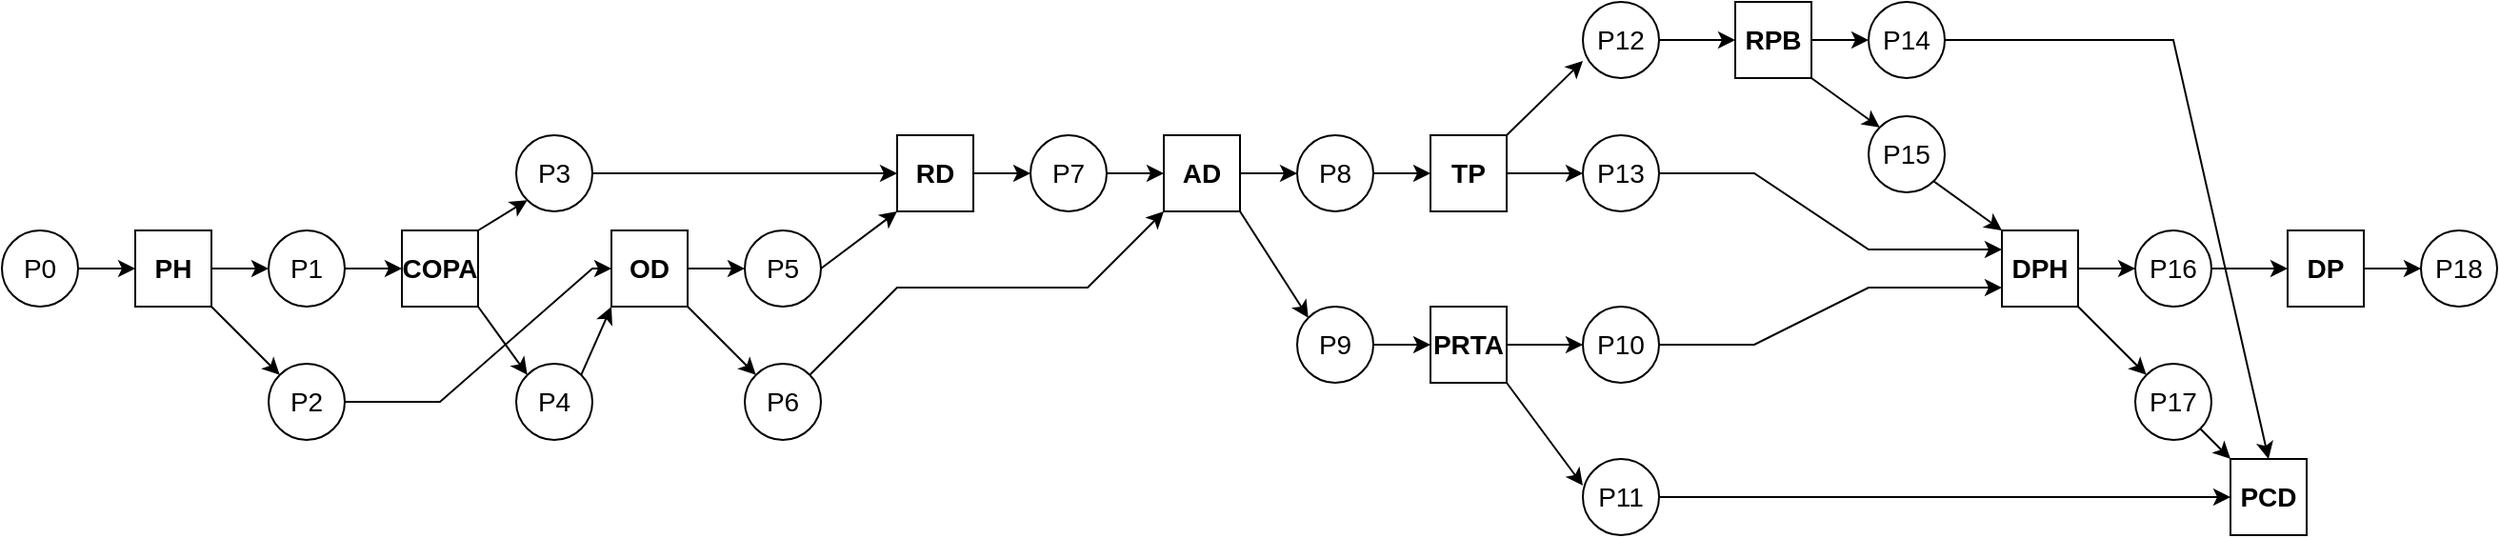 <mxfile version="21.6.8" type="device" pages="2">
  <diagram name="dipendenza due" id="X4vW8zOaaurs1oRRGQ_6">
    <mxGraphModel dx="1026" dy="688" grid="1" gridSize="10" guides="1" tooltips="1" connect="1" arrows="1" fold="1" page="1" pageScale="1" pageWidth="1169" pageHeight="1654" math="0" shadow="0">
      <root>
        <mxCell id="0" />
        <mxCell id="1" parent="0" />
        <mxCell id="HHp6l9n1hsnYG9AmwVGV-3" value="" style="edgeStyle=orthogonalEdgeStyle;rounded=0;orthogonalLoop=1;jettySize=auto;html=1;fontSize=14;labelPosition=center;verticalLabelPosition=middle;align=center;verticalAlign=middle;" parent="1" source="HHp6l9n1hsnYG9AmwVGV-1" target="HHp6l9n1hsnYG9AmwVGV-2" edge="1">
          <mxGeometry relative="1" as="geometry" />
        </mxCell>
        <mxCell id="HHp6l9n1hsnYG9AmwVGV-1" value="P0" style="ellipse;whiteSpace=wrap;html=1;aspect=fixed;labelPosition=center;verticalLabelPosition=middle;align=center;verticalAlign=middle;fontSize=14;" parent="1" vertex="1">
          <mxGeometry x="120" y="280" width="40" height="40" as="geometry" />
        </mxCell>
        <mxCell id="HHp6l9n1hsnYG9AmwVGV-8" value="" style="edgeStyle=orthogonalEdgeStyle;rounded=0;orthogonalLoop=1;jettySize=auto;html=1;fontSize=14;labelPosition=center;verticalLabelPosition=middle;align=center;verticalAlign=middle;" parent="1" source="HHp6l9n1hsnYG9AmwVGV-2" target="HHp6l9n1hsnYG9AmwVGV-5" edge="1">
          <mxGeometry relative="1" as="geometry" />
        </mxCell>
        <mxCell id="HHp6l9n1hsnYG9AmwVGV-2" value="&lt;b style=&quot;font-size: 14px;&quot;&gt;PH&lt;/b&gt;" style="whiteSpace=wrap;html=1;aspect=fixed;labelPosition=center;verticalLabelPosition=middle;align=center;verticalAlign=middle;fontSize=14;" parent="1" vertex="1">
          <mxGeometry x="190" y="280" width="40" height="40" as="geometry" />
        </mxCell>
        <mxCell id="HHp6l9n1hsnYG9AmwVGV-4" value="P2" style="ellipse;whiteSpace=wrap;html=1;aspect=fixed;labelPosition=center;verticalLabelPosition=middle;align=center;verticalAlign=middle;fontSize=14;" parent="1" vertex="1">
          <mxGeometry x="260" y="350" width="40" height="40" as="geometry" />
        </mxCell>
        <mxCell id="HHp6l9n1hsnYG9AmwVGV-10" value="" style="edgeStyle=orthogonalEdgeStyle;rounded=0;orthogonalLoop=1;jettySize=auto;html=1;fontSize=14;labelPosition=center;verticalLabelPosition=middle;align=center;verticalAlign=middle;" parent="1" source="HHp6l9n1hsnYG9AmwVGV-5" target="HHp6l9n1hsnYG9AmwVGV-9" edge="1">
          <mxGeometry relative="1" as="geometry" />
        </mxCell>
        <mxCell id="HHp6l9n1hsnYG9AmwVGV-5" value="P1" style="ellipse;whiteSpace=wrap;html=1;aspect=fixed;labelPosition=center;verticalLabelPosition=middle;align=center;verticalAlign=middle;fontSize=14;" parent="1" vertex="1">
          <mxGeometry x="260" y="280" width="40" height="40" as="geometry" />
        </mxCell>
        <mxCell id="HHp6l9n1hsnYG9AmwVGV-6" value="" style="endArrow=classic;html=1;rounded=0;exitX=1;exitY=1;exitDx=0;exitDy=0;entryX=0;entryY=0;entryDx=0;entryDy=0;fontSize=14;labelPosition=center;verticalLabelPosition=middle;align=center;verticalAlign=middle;" parent="1" source="HHp6l9n1hsnYG9AmwVGV-2" target="HHp6l9n1hsnYG9AmwVGV-4" edge="1">
          <mxGeometry width="50" height="50" relative="1" as="geometry">
            <mxPoint x="460" y="330" as="sourcePoint" />
            <mxPoint x="510" y="280" as="targetPoint" />
          </mxGeometry>
        </mxCell>
        <mxCell id="HHp6l9n1hsnYG9AmwVGV-9" value="&lt;b style=&quot;font-size: 14px;&quot;&gt;COPA&lt;/b&gt;" style="whiteSpace=wrap;html=1;aspect=fixed;labelPosition=center;verticalLabelPosition=middle;align=center;verticalAlign=middle;fontSize=14;" parent="1" vertex="1">
          <mxGeometry x="330" y="280" width="40" height="40" as="geometry" />
        </mxCell>
        <mxCell id="y9ymkbr7k5azt2smzUeP-1" value="P4" style="ellipse;whiteSpace=wrap;html=1;aspect=fixed;labelPosition=center;verticalLabelPosition=middle;align=center;verticalAlign=middle;fontSize=14;" parent="1" vertex="1">
          <mxGeometry x="390" y="350" width="40" height="40" as="geometry" />
        </mxCell>
        <mxCell id="y9ymkbr7k5azt2smzUeP-14" style="edgeStyle=orthogonalEdgeStyle;rounded=0;orthogonalLoop=1;jettySize=auto;html=1;entryX=0;entryY=0.5;entryDx=0;entryDy=0;fontSize=14;labelPosition=center;verticalLabelPosition=middle;align=center;verticalAlign=middle;" parent="1" source="y9ymkbr7k5azt2smzUeP-2" target="y9ymkbr7k5azt2smzUeP-9" edge="1">
          <mxGeometry relative="1" as="geometry" />
        </mxCell>
        <mxCell id="y9ymkbr7k5azt2smzUeP-2" value="P3" style="ellipse;whiteSpace=wrap;html=1;aspect=fixed;labelPosition=center;verticalLabelPosition=middle;align=center;verticalAlign=middle;fontSize=14;" parent="1" vertex="1">
          <mxGeometry x="390" y="230" width="40" height="40" as="geometry" />
        </mxCell>
        <mxCell id="y9ymkbr7k5azt2smzUeP-10" style="edgeStyle=orthogonalEdgeStyle;rounded=0;orthogonalLoop=1;jettySize=auto;html=1;entryX=0;entryY=0.5;entryDx=0;entryDy=0;fontSize=14;labelPosition=center;verticalLabelPosition=middle;align=center;verticalAlign=middle;" parent="1" source="y9ymkbr7k5azt2smzUeP-3" target="y9ymkbr7k5azt2smzUeP-7" edge="1">
          <mxGeometry relative="1" as="geometry" />
        </mxCell>
        <mxCell id="y9ymkbr7k5azt2smzUeP-3" value="&lt;b style=&quot;font-size: 14px;&quot;&gt;OD&lt;/b&gt;" style="whiteSpace=wrap;html=1;aspect=fixed;labelPosition=center;verticalLabelPosition=middle;align=center;verticalAlign=middle;fontSize=14;" parent="1" vertex="1">
          <mxGeometry x="440" y="280" width="40" height="40" as="geometry" />
        </mxCell>
        <mxCell id="y9ymkbr7k5azt2smzUeP-4" value="" style="endArrow=classic;html=1;rounded=0;entryX=0;entryY=1;entryDx=0;entryDy=0;exitX=1;exitY=0;exitDx=0;exitDy=0;fontSize=14;labelPosition=center;verticalLabelPosition=middle;align=center;verticalAlign=middle;" parent="1" source="HHp6l9n1hsnYG9AmwVGV-9" target="y9ymkbr7k5azt2smzUeP-2" edge="1">
          <mxGeometry width="50" height="50" relative="1" as="geometry">
            <mxPoint x="400" y="280" as="sourcePoint" />
            <mxPoint x="450" y="230" as="targetPoint" />
          </mxGeometry>
        </mxCell>
        <mxCell id="y9ymkbr7k5azt2smzUeP-5" value="" style="endArrow=classic;html=1;rounded=0;exitX=1;exitY=1;exitDx=0;exitDy=0;entryX=0;entryY=0;entryDx=0;entryDy=0;fontSize=14;labelPosition=center;verticalLabelPosition=middle;align=center;verticalAlign=middle;" parent="1" source="HHp6l9n1hsnYG9AmwVGV-9" target="y9ymkbr7k5azt2smzUeP-1" edge="1">
          <mxGeometry width="50" height="50" relative="1" as="geometry">
            <mxPoint x="430" y="330" as="sourcePoint" />
            <mxPoint x="480" y="280" as="targetPoint" />
          </mxGeometry>
        </mxCell>
        <mxCell id="y9ymkbr7k5azt2smzUeP-6" value="" style="endArrow=classic;html=1;rounded=0;exitX=1;exitY=0.5;exitDx=0;exitDy=0;entryX=0;entryY=0.5;entryDx=0;entryDy=0;fontSize=14;labelPosition=center;verticalLabelPosition=middle;align=center;verticalAlign=middle;" parent="1" source="HHp6l9n1hsnYG9AmwVGV-4" target="y9ymkbr7k5azt2smzUeP-3" edge="1">
          <mxGeometry width="50" height="50" relative="1" as="geometry">
            <mxPoint x="500" y="380" as="sourcePoint" />
            <mxPoint x="550" y="330" as="targetPoint" />
            <Array as="points">
              <mxPoint x="350" y="370" />
              <mxPoint x="430" y="300" />
            </Array>
          </mxGeometry>
        </mxCell>
        <mxCell id="y9ymkbr7k5azt2smzUeP-7" value="P5" style="ellipse;whiteSpace=wrap;html=1;aspect=fixed;labelPosition=center;verticalLabelPosition=middle;align=center;verticalAlign=middle;fontSize=14;" parent="1" vertex="1">
          <mxGeometry x="510" y="280" width="40" height="40" as="geometry" />
        </mxCell>
        <mxCell id="y9ymkbr7k5azt2smzUeP-8" value="P6" style="ellipse;whiteSpace=wrap;html=1;aspect=fixed;labelPosition=center;verticalLabelPosition=middle;align=center;verticalAlign=middle;fontSize=14;" parent="1" vertex="1">
          <mxGeometry x="510" y="350" width="40" height="40" as="geometry" />
        </mxCell>
        <mxCell id="y9ymkbr7k5azt2smzUeP-16" style="edgeStyle=orthogonalEdgeStyle;rounded=0;orthogonalLoop=1;jettySize=auto;html=1;fontSize=14;labelPosition=center;verticalLabelPosition=middle;align=center;verticalAlign=middle;" parent="1" source="y9ymkbr7k5azt2smzUeP-9" target="y9ymkbr7k5azt2smzUeP-15" edge="1">
          <mxGeometry relative="1" as="geometry" />
        </mxCell>
        <mxCell id="y9ymkbr7k5azt2smzUeP-9" value="&lt;b style=&quot;font-size: 14px;&quot;&gt;RD&lt;/b&gt;" style="whiteSpace=wrap;html=1;aspect=fixed;labelPosition=center;verticalLabelPosition=middle;align=center;verticalAlign=middle;fontSize=14;" parent="1" vertex="1">
          <mxGeometry x="590" y="230" width="40" height="40" as="geometry" />
        </mxCell>
        <mxCell id="y9ymkbr7k5azt2smzUeP-11" value="" style="endArrow=classic;html=1;rounded=0;exitX=1;exitY=1;exitDx=0;exitDy=0;entryX=0;entryY=0;entryDx=0;entryDy=0;fontSize=14;labelPosition=center;verticalLabelPosition=middle;align=center;verticalAlign=middle;" parent="1" source="y9ymkbr7k5azt2smzUeP-3" target="y9ymkbr7k5azt2smzUeP-8" edge="1">
          <mxGeometry width="50" height="50" relative="1" as="geometry">
            <mxPoint x="500" y="380" as="sourcePoint" />
            <mxPoint x="550" y="330" as="targetPoint" />
          </mxGeometry>
        </mxCell>
        <mxCell id="y9ymkbr7k5azt2smzUeP-12" value="" style="endArrow=classic;html=1;rounded=0;exitX=1;exitY=0.5;exitDx=0;exitDy=0;entryX=0;entryY=1;entryDx=0;entryDy=0;fontSize=14;labelPosition=center;verticalLabelPosition=middle;align=center;verticalAlign=middle;" parent="1" source="y9ymkbr7k5azt2smzUeP-7" target="y9ymkbr7k5azt2smzUeP-9" edge="1">
          <mxGeometry width="50" height="50" relative="1" as="geometry">
            <mxPoint x="500" y="380" as="sourcePoint" />
            <mxPoint x="550" y="330" as="targetPoint" />
          </mxGeometry>
        </mxCell>
        <mxCell id="y9ymkbr7k5azt2smzUeP-18" style="edgeStyle=orthogonalEdgeStyle;rounded=0;orthogonalLoop=1;jettySize=auto;html=1;fontSize=14;labelPosition=center;verticalLabelPosition=middle;align=center;verticalAlign=middle;" parent="1" source="y9ymkbr7k5azt2smzUeP-15" target="y9ymkbr7k5azt2smzUeP-17" edge="1">
          <mxGeometry relative="1" as="geometry" />
        </mxCell>
        <mxCell id="y9ymkbr7k5azt2smzUeP-15" value="P7" style="ellipse;whiteSpace=wrap;html=1;aspect=fixed;labelPosition=center;verticalLabelPosition=middle;align=center;verticalAlign=middle;fontSize=14;" parent="1" vertex="1">
          <mxGeometry x="660" y="230" width="40" height="40" as="geometry" />
        </mxCell>
        <mxCell id="y9ymkbr7k5azt2smzUeP-28" style="edgeStyle=orthogonalEdgeStyle;rounded=0;orthogonalLoop=1;jettySize=auto;html=1;entryX=0;entryY=0.5;entryDx=0;entryDy=0;fontSize=14;labelPosition=center;verticalLabelPosition=middle;align=center;verticalAlign=middle;" parent="1" source="y9ymkbr7k5azt2smzUeP-17" target="y9ymkbr7k5azt2smzUeP-22" edge="1">
          <mxGeometry relative="1" as="geometry" />
        </mxCell>
        <mxCell id="y9ymkbr7k5azt2smzUeP-17" value="&lt;b style=&quot;font-size: 14px;&quot;&gt;AD&lt;/b&gt;" style="whiteSpace=wrap;html=1;aspect=fixed;labelPosition=center;verticalLabelPosition=middle;align=center;verticalAlign=middle;fontSize=14;" parent="1" vertex="1">
          <mxGeometry x="730" y="230" width="40" height="40" as="geometry" />
        </mxCell>
        <mxCell id="y9ymkbr7k5azt2smzUeP-19" value="" style="endArrow=classic;html=1;rounded=0;exitX=1;exitY=0;exitDx=0;exitDy=0;entryX=0;entryY=1;entryDx=0;entryDy=0;fontSize=14;labelPosition=center;verticalLabelPosition=middle;align=center;verticalAlign=middle;" parent="1" source="y9ymkbr7k5azt2smzUeP-8" target="y9ymkbr7k5azt2smzUeP-17" edge="1">
          <mxGeometry width="50" height="50" relative="1" as="geometry">
            <mxPoint x="640" y="440" as="sourcePoint" />
            <mxPoint x="690" y="390" as="targetPoint" />
            <Array as="points">
              <mxPoint x="590" y="310" />
              <mxPoint x="690" y="310" />
            </Array>
          </mxGeometry>
        </mxCell>
        <mxCell id="y9ymkbr7k5azt2smzUeP-20" value="" style="endArrow=classic;html=1;rounded=0;entryX=0;entryY=1;entryDx=0;entryDy=0;exitX=1;exitY=0;exitDx=0;exitDy=0;fontSize=14;labelPosition=center;verticalLabelPosition=middle;align=center;verticalAlign=middle;" parent="1" source="y9ymkbr7k5azt2smzUeP-1" target="y9ymkbr7k5azt2smzUeP-3" edge="1">
          <mxGeometry width="50" height="50" relative="1" as="geometry">
            <mxPoint x="424" y="356" as="sourcePoint" />
            <mxPoint x="406" y="366" as="targetPoint" />
          </mxGeometry>
        </mxCell>
        <mxCell id="y9ymkbr7k5azt2smzUeP-30" style="edgeStyle=orthogonalEdgeStyle;rounded=0;orthogonalLoop=1;jettySize=auto;html=1;fontSize=14;labelPosition=center;verticalLabelPosition=middle;align=center;verticalAlign=middle;" parent="1" source="y9ymkbr7k5azt2smzUeP-21" target="y9ymkbr7k5azt2smzUeP-26" edge="1">
          <mxGeometry relative="1" as="geometry" />
        </mxCell>
        <mxCell id="y9ymkbr7k5azt2smzUeP-21" value="P9" style="ellipse;whiteSpace=wrap;html=1;aspect=fixed;labelPosition=center;verticalLabelPosition=middle;align=center;verticalAlign=middle;fontSize=14;" parent="1" vertex="1">
          <mxGeometry x="800" y="320" width="40" height="40" as="geometry" />
        </mxCell>
        <mxCell id="y9ymkbr7k5azt2smzUeP-29" style="edgeStyle=orthogonalEdgeStyle;rounded=0;orthogonalLoop=1;jettySize=auto;html=1;entryX=0;entryY=0.5;entryDx=0;entryDy=0;fontSize=14;labelPosition=center;verticalLabelPosition=middle;align=center;verticalAlign=middle;" parent="1" source="y9ymkbr7k5azt2smzUeP-22" target="y9ymkbr7k5azt2smzUeP-27" edge="1">
          <mxGeometry relative="1" as="geometry" />
        </mxCell>
        <mxCell id="y9ymkbr7k5azt2smzUeP-22" value="P8" style="ellipse;whiteSpace=wrap;html=1;aspect=fixed;labelPosition=center;verticalLabelPosition=middle;align=center;verticalAlign=middle;fontSize=14;" parent="1" vertex="1">
          <mxGeometry x="800" y="230" width="40" height="40" as="geometry" />
        </mxCell>
        <mxCell id="y9ymkbr7k5azt2smzUeP-25" value="" style="endArrow=classic;html=1;rounded=0;exitX=1;exitY=1;exitDx=0;exitDy=0;entryX=0;entryY=0;entryDx=0;entryDy=0;fontSize=14;labelPosition=center;verticalLabelPosition=middle;align=center;verticalAlign=middle;" parent="1" source="y9ymkbr7k5azt2smzUeP-17" target="y9ymkbr7k5azt2smzUeP-21" edge="1">
          <mxGeometry width="50" height="50" relative="1" as="geometry">
            <mxPoint x="580" y="370" as="sourcePoint" />
            <mxPoint x="630" y="320" as="targetPoint" />
          </mxGeometry>
        </mxCell>
        <mxCell id="y9ymkbr7k5azt2smzUeP-36" style="edgeStyle=orthogonalEdgeStyle;rounded=0;orthogonalLoop=1;jettySize=auto;html=1;fontSize=14;labelPosition=center;verticalLabelPosition=middle;align=center;verticalAlign=middle;" parent="1" source="y9ymkbr7k5azt2smzUeP-26" target="y9ymkbr7k5azt2smzUeP-33" edge="1">
          <mxGeometry relative="1" as="geometry" />
        </mxCell>
        <mxCell id="y9ymkbr7k5azt2smzUeP-26" value="&lt;b style=&quot;font-size: 14px;&quot;&gt;PRTA&lt;/b&gt;" style="whiteSpace=wrap;html=1;aspect=fixed;labelPosition=center;verticalLabelPosition=middle;align=center;verticalAlign=middle;fontSize=14;" parent="1" vertex="1">
          <mxGeometry x="870" y="320" width="40" height="40" as="geometry" />
        </mxCell>
        <mxCell id="y9ymkbr7k5azt2smzUeP-35" style="edgeStyle=orthogonalEdgeStyle;rounded=0;orthogonalLoop=1;jettySize=auto;html=1;entryX=0;entryY=0.5;entryDx=0;entryDy=0;fontSize=14;labelPosition=center;verticalLabelPosition=middle;align=center;verticalAlign=middle;" parent="1" source="y9ymkbr7k5azt2smzUeP-27" target="y9ymkbr7k5azt2smzUeP-31" edge="1">
          <mxGeometry relative="1" as="geometry" />
        </mxCell>
        <mxCell id="y9ymkbr7k5azt2smzUeP-27" value="&lt;b style=&quot;font-size: 14px;&quot;&gt;TP&lt;/b&gt;" style="whiteSpace=wrap;html=1;aspect=fixed;labelPosition=center;verticalLabelPosition=middle;align=center;verticalAlign=middle;fontSize=14;" parent="1" vertex="1">
          <mxGeometry x="870" y="230" width="40" height="40" as="geometry" />
        </mxCell>
        <mxCell id="y9ymkbr7k5azt2smzUeP-31" value="P13" style="ellipse;whiteSpace=wrap;html=1;aspect=fixed;labelPosition=center;verticalLabelPosition=middle;align=center;verticalAlign=middle;fontSize=14;" parent="1" vertex="1">
          <mxGeometry x="950" y="230" width="40" height="40" as="geometry" />
        </mxCell>
        <mxCell id="y9ymkbr7k5azt2smzUeP-44" style="edgeStyle=orthogonalEdgeStyle;rounded=0;orthogonalLoop=1;jettySize=auto;html=1;fontSize=14;labelPosition=center;verticalLabelPosition=middle;align=center;verticalAlign=middle;" parent="1" source="y9ymkbr7k5azt2smzUeP-32" target="y9ymkbr7k5azt2smzUeP-43" edge="1">
          <mxGeometry relative="1" as="geometry" />
        </mxCell>
        <mxCell id="y9ymkbr7k5azt2smzUeP-32" value="P12" style="ellipse;whiteSpace=wrap;html=1;aspect=fixed;labelPosition=center;verticalLabelPosition=middle;align=center;verticalAlign=middle;fontSize=14;" parent="1" vertex="1">
          <mxGeometry x="950" y="160" width="40" height="40" as="geometry" />
        </mxCell>
        <mxCell id="y9ymkbr7k5azt2smzUeP-33" value="P10" style="ellipse;whiteSpace=wrap;html=1;aspect=fixed;labelPosition=center;verticalLabelPosition=middle;align=center;verticalAlign=middle;fontSize=14;" parent="1" vertex="1">
          <mxGeometry x="950" y="320" width="40" height="40" as="geometry" />
        </mxCell>
        <mxCell id="y9ymkbr7k5azt2smzUeP-41" style="edgeStyle=orthogonalEdgeStyle;rounded=0;orthogonalLoop=1;jettySize=auto;html=1;fontSize=14;labelPosition=center;verticalLabelPosition=middle;align=center;verticalAlign=middle;" parent="1" source="y9ymkbr7k5azt2smzUeP-34" target="y9ymkbr7k5azt2smzUeP-40" edge="1">
          <mxGeometry relative="1" as="geometry" />
        </mxCell>
        <mxCell id="y9ymkbr7k5azt2smzUeP-34" value="P11" style="ellipse;whiteSpace=wrap;html=1;aspect=fixed;labelPosition=center;verticalLabelPosition=middle;align=center;verticalAlign=middle;fontSize=14;" parent="1" vertex="1">
          <mxGeometry x="950" y="400" width="40" height="40" as="geometry" />
        </mxCell>
        <mxCell id="y9ymkbr7k5azt2smzUeP-37" value="" style="endArrow=classic;html=1;rounded=0;exitX=1;exitY=1;exitDx=0;exitDy=0;entryX=0;entryY=0.35;entryDx=0;entryDy=0;entryPerimeter=0;fontSize=14;labelPosition=center;verticalLabelPosition=middle;align=center;verticalAlign=middle;" parent="1" source="y9ymkbr7k5azt2smzUeP-26" target="y9ymkbr7k5azt2smzUeP-34" edge="1">
          <mxGeometry width="50" height="50" relative="1" as="geometry">
            <mxPoint x="865" y="445" as="sourcePoint" />
            <mxPoint x="915" y="395" as="targetPoint" />
          </mxGeometry>
        </mxCell>
        <mxCell id="y9ymkbr7k5azt2smzUeP-38" value="" style="endArrow=classic;html=1;rounded=0;exitX=1;exitY=0;exitDx=0;exitDy=0;entryX=0;entryY=0.775;entryDx=0;entryDy=0;entryPerimeter=0;fontSize=14;labelPosition=center;verticalLabelPosition=middle;align=center;verticalAlign=middle;" parent="1" source="y9ymkbr7k5azt2smzUeP-27" target="y9ymkbr7k5azt2smzUeP-32" edge="1">
          <mxGeometry width="50" height="50" relative="1" as="geometry">
            <mxPoint x="860" y="200" as="sourcePoint" />
            <mxPoint x="910" y="150" as="targetPoint" />
          </mxGeometry>
        </mxCell>
        <mxCell id="y9ymkbr7k5azt2smzUeP-58" style="edgeStyle=orthogonalEdgeStyle;rounded=0;orthogonalLoop=1;jettySize=auto;html=1;entryX=0;entryY=0.5;entryDx=0;entryDy=0;fontSize=14;labelPosition=center;verticalLabelPosition=middle;align=center;verticalAlign=middle;" parent="1" source="y9ymkbr7k5azt2smzUeP-39" target="y9ymkbr7k5azt2smzUeP-57" edge="1">
          <mxGeometry relative="1" as="geometry" />
        </mxCell>
        <mxCell id="y9ymkbr7k5azt2smzUeP-39" value="&lt;b style=&quot;font-size: 14px;&quot;&gt;DPH&lt;br style=&quot;font-size: 14px;&quot;&gt;&lt;/b&gt;" style="whiteSpace=wrap;html=1;aspect=fixed;labelPosition=center;verticalLabelPosition=middle;align=center;verticalAlign=middle;fontSize=14;" parent="1" vertex="1">
          <mxGeometry x="1170" y="280" width="40" height="40" as="geometry" />
        </mxCell>
        <mxCell id="y9ymkbr7k5azt2smzUeP-40" value="&lt;b style=&quot;font-size: 14px;&quot;&gt;PCD&lt;/b&gt;" style="whiteSpace=wrap;html=1;aspect=fixed;labelPosition=center;verticalLabelPosition=middle;align=center;verticalAlign=middle;fontSize=14;" parent="1" vertex="1">
          <mxGeometry x="1290" y="400" width="40" height="40" as="geometry" />
        </mxCell>
        <mxCell id="y9ymkbr7k5azt2smzUeP-56" style="edgeStyle=orthogonalEdgeStyle;rounded=0;orthogonalLoop=1;jettySize=auto;html=1;fontSize=14;labelPosition=center;verticalLabelPosition=middle;align=center;verticalAlign=middle;" parent="1" source="y9ymkbr7k5azt2smzUeP-43" target="y9ymkbr7k5azt2smzUeP-50" edge="1">
          <mxGeometry relative="1" as="geometry" />
        </mxCell>
        <mxCell id="y9ymkbr7k5azt2smzUeP-43" value="&lt;b style=&quot;font-size: 14px;&quot;&gt;RPB&lt;br style=&quot;font-size: 14px;&quot;&gt;&lt;/b&gt;" style="whiteSpace=wrap;html=1;aspect=fixed;labelPosition=center;verticalLabelPosition=middle;align=center;verticalAlign=middle;fontSize=14;" parent="1" vertex="1">
          <mxGeometry x="1030" y="160" width="40" height="40" as="geometry" />
        </mxCell>
        <mxCell id="y9ymkbr7k5azt2smzUeP-45" value="" style="endArrow=classic;html=1;rounded=0;entryX=0;entryY=0;entryDx=0;entryDy=0;exitX=1;exitY=1;exitDx=0;exitDy=0;fontSize=14;labelPosition=center;verticalLabelPosition=middle;align=center;verticalAlign=middle;" parent="1" source="y9ymkbr7k5azt2smzUeP-51" target="y9ymkbr7k5azt2smzUeP-39" edge="1">
          <mxGeometry width="50" height="50" relative="1" as="geometry">
            <mxPoint x="1080" y="200" as="sourcePoint" />
            <mxPoint x="1180" y="210" as="targetPoint" />
          </mxGeometry>
        </mxCell>
        <mxCell id="y9ymkbr7k5azt2smzUeP-46" value="" style="endArrow=classic;html=1;rounded=0;exitX=1;exitY=0.5;exitDx=0;exitDy=0;entryX=0;entryY=0.75;entryDx=0;entryDy=0;fontSize=14;labelPosition=center;verticalLabelPosition=middle;align=center;verticalAlign=middle;" parent="1" source="y9ymkbr7k5azt2smzUeP-33" target="y9ymkbr7k5azt2smzUeP-39" edge="1">
          <mxGeometry width="50" height="50" relative="1" as="geometry">
            <mxPoint x="1040" y="350" as="sourcePoint" />
            <mxPoint x="1090" y="300" as="targetPoint" />
            <Array as="points">
              <mxPoint x="1040" y="340" />
              <mxPoint x="1100" y="310" />
            </Array>
          </mxGeometry>
        </mxCell>
        <mxCell id="y9ymkbr7k5azt2smzUeP-47" value="" style="endArrow=classic;html=1;rounded=0;exitX=1;exitY=0.5;exitDx=0;exitDy=0;entryX=0;entryY=0.25;entryDx=0;entryDy=0;fontSize=14;labelPosition=center;verticalLabelPosition=middle;align=center;verticalAlign=middle;" parent="1" source="y9ymkbr7k5azt2smzUeP-31" target="y9ymkbr7k5azt2smzUeP-39" edge="1">
          <mxGeometry width="50" height="50" relative="1" as="geometry">
            <mxPoint x="1020" y="310" as="sourcePoint" />
            <mxPoint x="1070" y="260" as="targetPoint" />
            <Array as="points">
              <mxPoint x="1040" y="250" />
              <mxPoint x="1100" y="290" />
            </Array>
          </mxGeometry>
        </mxCell>
        <mxCell id="y9ymkbr7k5azt2smzUeP-50" value="P14" style="ellipse;whiteSpace=wrap;html=1;aspect=fixed;labelPosition=center;verticalLabelPosition=middle;align=center;verticalAlign=middle;fontSize=14;" parent="1" vertex="1">
          <mxGeometry x="1100" y="160" width="40" height="40" as="geometry" />
        </mxCell>
        <mxCell id="y9ymkbr7k5azt2smzUeP-51" value="P15" style="ellipse;whiteSpace=wrap;html=1;aspect=fixed;labelPosition=center;verticalLabelPosition=middle;align=center;verticalAlign=middle;fontSize=14;" parent="1" vertex="1">
          <mxGeometry x="1100" y="220" width="40" height="40" as="geometry" />
        </mxCell>
        <mxCell id="y9ymkbr7k5azt2smzUeP-54" style="edgeStyle=orthogonalEdgeStyle;rounded=0;orthogonalLoop=1;jettySize=auto;html=1;fontSize=14;labelPosition=center;verticalLabelPosition=middle;align=center;verticalAlign=middle;" parent="1" source="y9ymkbr7k5azt2smzUeP-52" target="y9ymkbr7k5azt2smzUeP-53" edge="1">
          <mxGeometry relative="1" as="geometry" />
        </mxCell>
        <mxCell id="y9ymkbr7k5azt2smzUeP-52" value="&lt;b style=&quot;font-size: 14px;&quot;&gt;DP&lt;br style=&quot;font-size: 14px;&quot;&gt;&lt;/b&gt;" style="whiteSpace=wrap;html=1;aspect=fixed;labelPosition=center;verticalLabelPosition=middle;align=center;verticalAlign=middle;fontSize=14;" parent="1" vertex="1">
          <mxGeometry x="1320" y="280" width="40" height="40" as="geometry" />
        </mxCell>
        <mxCell id="y9ymkbr7k5azt2smzUeP-53" value="P18" style="ellipse;whiteSpace=wrap;html=1;aspect=fixed;labelPosition=center;verticalLabelPosition=middle;align=center;verticalAlign=middle;fontSize=14;" parent="1" vertex="1">
          <mxGeometry x="1390" y="280" width="40" height="40" as="geometry" />
        </mxCell>
        <mxCell id="y9ymkbr7k5azt2smzUeP-55" value="" style="endArrow=classic;html=1;rounded=0;exitX=1;exitY=1;exitDx=0;exitDy=0;entryX=0;entryY=0;entryDx=0;entryDy=0;fontSize=14;labelPosition=center;verticalLabelPosition=middle;align=center;verticalAlign=middle;" parent="1" source="y9ymkbr7k5azt2smzUeP-43" target="y9ymkbr7k5azt2smzUeP-51" edge="1">
          <mxGeometry width="50" height="50" relative="1" as="geometry">
            <mxPoint x="1230" y="200" as="sourcePoint" />
            <mxPoint x="1280" y="150" as="targetPoint" />
          </mxGeometry>
        </mxCell>
        <mxCell id="y9ymkbr7k5azt2smzUeP-62" style="edgeStyle=orthogonalEdgeStyle;rounded=0;orthogonalLoop=1;jettySize=auto;html=1;entryX=0;entryY=0.5;entryDx=0;entryDy=0;fontSize=14;labelPosition=center;verticalLabelPosition=middle;align=center;verticalAlign=middle;" parent="1" source="y9ymkbr7k5azt2smzUeP-57" target="y9ymkbr7k5azt2smzUeP-52" edge="1">
          <mxGeometry relative="1" as="geometry" />
        </mxCell>
        <mxCell id="y9ymkbr7k5azt2smzUeP-57" value="P16" style="ellipse;whiteSpace=wrap;html=1;aspect=fixed;labelPosition=center;verticalLabelPosition=middle;align=center;verticalAlign=middle;fontSize=14;" parent="1" vertex="1">
          <mxGeometry x="1240" y="280" width="40" height="40" as="geometry" />
        </mxCell>
        <mxCell id="y9ymkbr7k5azt2smzUeP-59" value="P17" style="ellipse;whiteSpace=wrap;html=1;aspect=fixed;labelPosition=center;verticalLabelPosition=middle;align=center;verticalAlign=middle;fontSize=14;" parent="1" vertex="1">
          <mxGeometry x="1240" y="350" width="40" height="40" as="geometry" />
        </mxCell>
        <mxCell id="y9ymkbr7k5azt2smzUeP-60" value="" style="endArrow=classic;html=1;rounded=0;exitX=1;exitY=1;exitDx=0;exitDy=0;entryX=0;entryY=0;entryDx=0;entryDy=0;fontSize=14;labelPosition=center;verticalLabelPosition=middle;align=center;verticalAlign=middle;" parent="1" source="y9ymkbr7k5azt2smzUeP-39" target="y9ymkbr7k5azt2smzUeP-59" edge="1">
          <mxGeometry width="50" height="50" relative="1" as="geometry">
            <mxPoint x="1270" y="570" as="sourcePoint" />
            <mxPoint x="1320" y="520" as="targetPoint" />
          </mxGeometry>
        </mxCell>
        <mxCell id="y9ymkbr7k5azt2smzUeP-61" value="" style="endArrow=classic;html=1;rounded=0;exitX=1;exitY=1;exitDx=0;exitDy=0;entryX=0;entryY=0;entryDx=0;entryDy=0;fontSize=14;labelPosition=center;verticalLabelPosition=middle;align=center;verticalAlign=middle;" parent="1" source="y9ymkbr7k5azt2smzUeP-59" target="y9ymkbr7k5azt2smzUeP-40" edge="1">
          <mxGeometry width="50" height="50" relative="1" as="geometry">
            <mxPoint x="1330" y="550" as="sourcePoint" />
            <mxPoint x="1380" y="500" as="targetPoint" />
          </mxGeometry>
        </mxCell>
        <mxCell id="y9ymkbr7k5azt2smzUeP-63" value="" style="endArrow=classic;html=1;rounded=0;exitX=1;exitY=0.5;exitDx=0;exitDy=0;entryX=0.5;entryY=0;entryDx=0;entryDy=0;fontSize=14;labelPosition=center;verticalLabelPosition=middle;align=center;verticalAlign=middle;" parent="1" source="y9ymkbr7k5azt2smzUeP-50" target="y9ymkbr7k5azt2smzUeP-40" edge="1">
          <mxGeometry width="50" height="50" relative="1" as="geometry">
            <mxPoint x="1300" y="200" as="sourcePoint" />
            <mxPoint x="1350" y="150" as="targetPoint" />
            <Array as="points">
              <mxPoint x="1200" y="180" />
              <mxPoint x="1260" y="180" />
            </Array>
          </mxGeometry>
        </mxCell>
      </root>
    </mxGraphModel>
  </diagram>
  <diagram id="0Nn151upEV0oq2OL_P2F" name="dipendenza uno">
    <mxGraphModel dx="1026" dy="688" grid="1" gridSize="10" guides="1" tooltips="1" connect="1" arrows="1" fold="1" page="1" pageScale="1" pageWidth="1169" pageHeight="1654" math="0" shadow="0">
      <root>
        <mxCell id="0" />
        <mxCell id="1" parent="0" />
        <mxCell id="NxsAokre6TuH8EfcnmVp-1" value="" style="edgeStyle=orthogonalEdgeStyle;rounded=0;orthogonalLoop=1;jettySize=auto;html=1;fontSize=14;labelPosition=center;verticalLabelPosition=middle;align=center;verticalAlign=middle;" parent="1" source="NxsAokre6TuH8EfcnmVp-2" target="NxsAokre6TuH8EfcnmVp-4" edge="1">
          <mxGeometry relative="1" as="geometry" />
        </mxCell>
        <mxCell id="NxsAokre6TuH8EfcnmVp-2" value="P0" style="ellipse;whiteSpace=wrap;html=1;aspect=fixed;labelPosition=center;verticalLabelPosition=middle;align=center;verticalAlign=middle;fontSize=14;" parent="1" vertex="1">
          <mxGeometry x="80" y="280" width="40" height="40" as="geometry" />
        </mxCell>
        <mxCell id="NxsAokre6TuH8EfcnmVp-3" value="" style="edgeStyle=orthogonalEdgeStyle;rounded=0;orthogonalLoop=1;jettySize=auto;html=1;fontSize=14;labelPosition=center;verticalLabelPosition=middle;align=center;verticalAlign=middle;" parent="1" source="NxsAokre6TuH8EfcnmVp-4" target="NxsAokre6TuH8EfcnmVp-7" edge="1">
          <mxGeometry relative="1" as="geometry" />
        </mxCell>
        <mxCell id="NxsAokre6TuH8EfcnmVp-4" value="&lt;b style=&quot;font-size: 14px;&quot;&gt;PH&lt;/b&gt;" style="whiteSpace=wrap;html=1;aspect=fixed;labelPosition=center;verticalLabelPosition=middle;align=center;verticalAlign=middle;fontSize=14;" parent="1" vertex="1">
          <mxGeometry x="140" y="280" width="40" height="40" as="geometry" />
        </mxCell>
        <mxCell id="NxsAokre6TuH8EfcnmVp-6" value="" style="edgeStyle=orthogonalEdgeStyle;rounded=0;orthogonalLoop=1;jettySize=auto;html=1;fontSize=14;labelPosition=center;verticalLabelPosition=middle;align=center;verticalAlign=middle;" parent="1" source="NxsAokre6TuH8EfcnmVp-7" target="NxsAokre6TuH8EfcnmVp-9" edge="1">
          <mxGeometry relative="1" as="geometry" />
        </mxCell>
        <mxCell id="NxsAokre6TuH8EfcnmVp-7" value="P1" style="ellipse;whiteSpace=wrap;html=1;aspect=fixed;labelPosition=center;verticalLabelPosition=middle;align=center;verticalAlign=middle;fontSize=14;" parent="1" vertex="1">
          <mxGeometry x="200" y="280" width="40" height="40" as="geometry" />
        </mxCell>
        <mxCell id="NxsAokre6TuH8EfcnmVp-67" style="edgeStyle=orthogonalEdgeStyle;rounded=0;orthogonalLoop=1;jettySize=auto;html=1;" parent="1" source="NxsAokre6TuH8EfcnmVp-9" target="NxsAokre6TuH8EfcnmVp-10" edge="1">
          <mxGeometry relative="1" as="geometry" />
        </mxCell>
        <mxCell id="NxsAokre6TuH8EfcnmVp-9" value="&lt;b style=&quot;font-size: 14px;&quot;&gt;COPA&lt;/b&gt;" style="whiteSpace=wrap;html=1;aspect=fixed;labelPosition=center;verticalLabelPosition=middle;align=center;verticalAlign=middle;fontSize=14;" parent="1" vertex="1">
          <mxGeometry x="260" y="280" width="40" height="40" as="geometry" />
        </mxCell>
        <mxCell id="NxsAokre6TuH8EfcnmVp-68" style="edgeStyle=orthogonalEdgeStyle;rounded=0;orthogonalLoop=1;jettySize=auto;html=1;" parent="1" source="NxsAokre6TuH8EfcnmVp-10" target="NxsAokre6TuH8EfcnmVp-14" edge="1">
          <mxGeometry relative="1" as="geometry" />
        </mxCell>
        <mxCell id="NxsAokre6TuH8EfcnmVp-10" value="P2" style="ellipse;whiteSpace=wrap;html=1;aspect=fixed;labelPosition=center;verticalLabelPosition=middle;align=center;verticalAlign=middle;fontSize=14;" parent="1" vertex="1">
          <mxGeometry x="320" y="280" width="40" height="40" as="geometry" />
        </mxCell>
        <mxCell id="NxsAokre6TuH8EfcnmVp-13" style="edgeStyle=orthogonalEdgeStyle;rounded=0;orthogonalLoop=1;jettySize=auto;html=1;entryX=0;entryY=0.5;entryDx=0;entryDy=0;fontSize=14;labelPosition=center;verticalLabelPosition=middle;align=center;verticalAlign=middle;" parent="1" source="NxsAokre6TuH8EfcnmVp-14" target="NxsAokre6TuH8EfcnmVp-18" edge="1">
          <mxGeometry relative="1" as="geometry" />
        </mxCell>
        <mxCell id="NxsAokre6TuH8EfcnmVp-14" value="&lt;b style=&quot;font-size: 14px;&quot;&gt;OD&lt;/b&gt;" style="whiteSpace=wrap;html=1;aspect=fixed;labelPosition=center;verticalLabelPosition=middle;align=center;verticalAlign=middle;fontSize=14;" parent="1" vertex="1">
          <mxGeometry x="380" y="280" width="40" height="40" as="geometry" />
        </mxCell>
        <mxCell id="NxsAokre6TuH8EfcnmVp-70" style="edgeStyle=orthogonalEdgeStyle;rounded=0;orthogonalLoop=1;jettySize=auto;html=1;entryX=0;entryY=0.5;entryDx=0;entryDy=0;" parent="1" source="NxsAokre6TuH8EfcnmVp-18" target="NxsAokre6TuH8EfcnmVp-21" edge="1">
          <mxGeometry relative="1" as="geometry" />
        </mxCell>
        <mxCell id="NxsAokre6TuH8EfcnmVp-18" value="P3" style="ellipse;whiteSpace=wrap;html=1;aspect=fixed;labelPosition=center;verticalLabelPosition=middle;align=center;verticalAlign=middle;fontSize=14;" parent="1" vertex="1">
          <mxGeometry x="440" y="280" width="40" height="40" as="geometry" />
        </mxCell>
        <mxCell id="NxsAokre6TuH8EfcnmVp-20" style="edgeStyle=orthogonalEdgeStyle;rounded=0;orthogonalLoop=1;jettySize=auto;html=1;fontSize=14;labelPosition=center;verticalLabelPosition=middle;align=center;verticalAlign=middle;" parent="1" source="NxsAokre6TuH8EfcnmVp-21" target="NxsAokre6TuH8EfcnmVp-25" edge="1">
          <mxGeometry relative="1" as="geometry" />
        </mxCell>
        <mxCell id="NxsAokre6TuH8EfcnmVp-21" value="&lt;b style=&quot;font-size: 14px;&quot;&gt;RD&lt;/b&gt;" style="whiteSpace=wrap;html=1;aspect=fixed;labelPosition=center;verticalLabelPosition=middle;align=center;verticalAlign=middle;fontSize=14;" parent="1" vertex="1">
          <mxGeometry x="500" y="280" width="40" height="40" as="geometry" />
        </mxCell>
        <mxCell id="NxsAokre6TuH8EfcnmVp-24" style="edgeStyle=orthogonalEdgeStyle;rounded=0;orthogonalLoop=1;jettySize=auto;html=1;fontSize=14;labelPosition=center;verticalLabelPosition=middle;align=center;verticalAlign=middle;" parent="1" source="NxsAokre6TuH8EfcnmVp-25" target="NxsAokre6TuH8EfcnmVp-27" edge="1">
          <mxGeometry relative="1" as="geometry" />
        </mxCell>
        <mxCell id="NxsAokre6TuH8EfcnmVp-25" value="P4" style="ellipse;whiteSpace=wrap;html=1;aspect=fixed;labelPosition=center;verticalLabelPosition=middle;align=center;verticalAlign=middle;fontSize=14;" parent="1" vertex="1">
          <mxGeometry x="565" y="280" width="40" height="40" as="geometry" />
        </mxCell>
        <mxCell id="NxsAokre6TuH8EfcnmVp-26" style="edgeStyle=orthogonalEdgeStyle;rounded=0;orthogonalLoop=1;jettySize=auto;html=1;entryX=0;entryY=0.5;entryDx=0;entryDy=0;fontSize=14;labelPosition=center;verticalLabelPosition=middle;align=center;verticalAlign=middle;" parent="1" source="NxsAokre6TuH8EfcnmVp-27" target="NxsAokre6TuH8EfcnmVp-33" edge="1">
          <mxGeometry relative="1" as="geometry" />
        </mxCell>
        <mxCell id="NxsAokre6TuH8EfcnmVp-27" value="&lt;b style=&quot;font-size: 14px;&quot;&gt;AD&lt;/b&gt;" style="whiteSpace=wrap;html=1;aspect=fixed;labelPosition=center;verticalLabelPosition=middle;align=center;verticalAlign=middle;fontSize=14;" parent="1" vertex="1">
          <mxGeometry x="630" y="280" width="40" height="40" as="geometry" />
        </mxCell>
        <mxCell id="NxsAokre6TuH8EfcnmVp-33" value="P5" style="ellipse;whiteSpace=wrap;html=1;aspect=fixed;labelPosition=center;verticalLabelPosition=middle;align=center;verticalAlign=middle;fontSize=14;" parent="1" vertex="1">
          <mxGeometry x="690" y="280" width="40" height="40" as="geometry" />
        </mxCell>
        <mxCell id="NxsAokre6TuH8EfcnmVp-36" value="&lt;b style=&quot;font-size: 14px;&quot;&gt;PRTA&lt;/b&gt;" style="whiteSpace=wrap;html=1;aspect=fixed;labelPosition=center;verticalLabelPosition=middle;align=center;verticalAlign=middle;fontSize=14;" parent="1" vertex="1">
          <mxGeometry x="760" y="280" width="40" height="40" as="geometry" />
        </mxCell>
        <mxCell id="NxsAokre6TuH8EfcnmVp-74" style="edgeStyle=orthogonalEdgeStyle;rounded=0;orthogonalLoop=1;jettySize=auto;html=1;entryX=0;entryY=0.5;entryDx=0;entryDy=0;" parent="1" source="NxsAokre6TuH8EfcnmVp-38" target="NxsAokre6TuH8EfcnmVp-41" edge="1">
          <mxGeometry relative="1" as="geometry" />
        </mxCell>
        <mxCell id="NxsAokre6TuH8EfcnmVp-38" value="&lt;b style=&quot;font-size: 14px;&quot;&gt;TP&lt;/b&gt;" style="whiteSpace=wrap;html=1;aspect=fixed;labelPosition=center;verticalLabelPosition=middle;align=center;verticalAlign=middle;fontSize=14;" parent="1" vertex="1">
          <mxGeometry x="760" y="200" width="40" height="40" as="geometry" />
        </mxCell>
        <mxCell id="NxsAokre6TuH8EfcnmVp-40" style="edgeStyle=orthogonalEdgeStyle;rounded=0;orthogonalLoop=1;jettySize=auto;html=1;fontSize=14;labelPosition=center;verticalLabelPosition=middle;align=center;verticalAlign=middle;" parent="1" source="NxsAokre6TuH8EfcnmVp-41" target="NxsAokre6TuH8EfcnmVp-51" edge="1">
          <mxGeometry relative="1" as="geometry" />
        </mxCell>
        <mxCell id="NxsAokre6TuH8EfcnmVp-41" value="P6" style="ellipse;whiteSpace=wrap;html=1;aspect=fixed;labelPosition=center;verticalLabelPosition=middle;align=center;verticalAlign=middle;fontSize=14;" parent="1" vertex="1">
          <mxGeometry x="820" y="200" width="40" height="40" as="geometry" />
        </mxCell>
        <mxCell id="NxsAokre6TuH8EfcnmVp-80" style="edgeStyle=orthogonalEdgeStyle;rounded=0;orthogonalLoop=1;jettySize=auto;html=1;" parent="1" source="NxsAokre6TuH8EfcnmVp-42" target="NxsAokre6TuH8EfcnmVp-48" edge="1">
          <mxGeometry relative="1" as="geometry" />
        </mxCell>
        <mxCell id="NxsAokre6TuH8EfcnmVp-42" value="P7" style="ellipse;whiteSpace=wrap;html=1;aspect=fixed;labelPosition=center;verticalLabelPosition=middle;align=center;verticalAlign=middle;fontSize=14;" parent="1" vertex="1">
          <mxGeometry x="940" y="280" width="40" height="40" as="geometry" />
        </mxCell>
        <mxCell id="NxsAokre6TuH8EfcnmVp-81" style="edgeStyle=orthogonalEdgeStyle;rounded=0;orthogonalLoop=1;jettySize=auto;html=1;" parent="1" source="NxsAokre6TuH8EfcnmVp-44" target="NxsAokre6TuH8EfcnmVp-49" edge="1">
          <mxGeometry relative="1" as="geometry" />
        </mxCell>
        <mxCell id="NxsAokre6TuH8EfcnmVp-44" value="P8" style="ellipse;whiteSpace=wrap;html=1;aspect=fixed;labelPosition=center;verticalLabelPosition=middle;align=center;verticalAlign=middle;fontSize=14;" parent="1" vertex="1">
          <mxGeometry x="940" y="340" width="40" height="40" as="geometry" />
        </mxCell>
        <mxCell id="NxsAokre6TuH8EfcnmVp-45" value="" style="endArrow=classic;html=1;rounded=0;entryX=0;entryY=0.5;entryDx=0;entryDy=0;fontSize=14;labelPosition=center;verticalLabelPosition=middle;align=center;verticalAlign=middle;exitX=1;exitY=0.75;exitDx=0;exitDy=0;" parent="1" source="NxsAokre6TuH8EfcnmVp-36" target="NxsAokre6TuH8EfcnmVp-44" edge="1">
          <mxGeometry width="50" height="50" relative="1" as="geometry">
            <mxPoint x="810" y="330" as="sourcePoint" />
            <mxPoint x="835" y="355" as="targetPoint" />
            <Array as="points">
              <mxPoint x="860" y="360" />
            </Array>
          </mxGeometry>
        </mxCell>
        <mxCell id="NxsAokre6TuH8EfcnmVp-47" style="edgeStyle=orthogonalEdgeStyle;rounded=0;orthogonalLoop=1;jettySize=auto;html=1;entryX=0;entryY=0.5;entryDx=0;entryDy=0;fontSize=14;labelPosition=center;verticalLabelPosition=middle;align=center;verticalAlign=middle;" parent="1" source="NxsAokre6TuH8EfcnmVp-48" target="NxsAokre6TuH8EfcnmVp-62" edge="1">
          <mxGeometry relative="1" as="geometry" />
        </mxCell>
        <mxCell id="NxsAokre6TuH8EfcnmVp-48" value="&lt;b style=&quot;font-size: 14px;&quot;&gt;DPH&lt;br style=&quot;font-size: 14px;&quot;&gt;&lt;/b&gt;" style="whiteSpace=wrap;html=1;aspect=fixed;labelPosition=center;verticalLabelPosition=middle;align=center;verticalAlign=middle;fontSize=14;" parent="1" vertex="1">
          <mxGeometry x="1000" y="280" width="40" height="40" as="geometry" />
        </mxCell>
        <mxCell id="NxsAokre6TuH8EfcnmVp-75" style="edgeStyle=orthogonalEdgeStyle;rounded=0;orthogonalLoop=1;jettySize=auto;html=1;" parent="1" source="NxsAokre6TuH8EfcnmVp-49" target="NxsAokre6TuH8EfcnmVp-63" edge="1">
          <mxGeometry relative="1" as="geometry" />
        </mxCell>
        <mxCell id="NxsAokre6TuH8EfcnmVp-49" value="&lt;b style=&quot;font-size: 14px;&quot;&gt;PCD&lt;/b&gt;" style="whiteSpace=wrap;html=1;aspect=fixed;labelPosition=center;verticalLabelPosition=middle;align=center;verticalAlign=middle;fontSize=14;" parent="1" vertex="1">
          <mxGeometry x="1000" y="340" width="40" height="40" as="geometry" />
        </mxCell>
        <mxCell id="NxsAokre6TuH8EfcnmVp-51" value="&lt;b style=&quot;font-size: 14px;&quot;&gt;RPB&lt;br style=&quot;font-size: 14px;&quot;&gt;&lt;/b&gt;" style="whiteSpace=wrap;html=1;aspect=fixed;labelPosition=center;verticalLabelPosition=middle;align=center;verticalAlign=middle;fontSize=14;" parent="1" vertex="1">
          <mxGeometry x="880" y="200" width="40" height="40" as="geometry" />
        </mxCell>
        <mxCell id="NxsAokre6TuH8EfcnmVp-57" style="edgeStyle=orthogonalEdgeStyle;rounded=0;orthogonalLoop=1;jettySize=auto;html=1;fontSize=14;labelPosition=center;verticalLabelPosition=middle;align=center;verticalAlign=middle;" parent="1" source="NxsAokre6TuH8EfcnmVp-58" target="NxsAokre6TuH8EfcnmVp-59" edge="1">
          <mxGeometry relative="1" as="geometry" />
        </mxCell>
        <mxCell id="NxsAokre6TuH8EfcnmVp-58" value="&lt;b style=&quot;font-size: 14px;&quot;&gt;DP&lt;br style=&quot;font-size: 14px;&quot;&gt;&lt;/b&gt;" style="whiteSpace=wrap;html=1;aspect=fixed;labelPosition=center;verticalLabelPosition=middle;align=center;verticalAlign=middle;fontSize=14;" parent="1" vertex="1">
          <mxGeometry x="1140" y="280" width="40" height="40" as="geometry" />
        </mxCell>
        <mxCell id="NxsAokre6TuH8EfcnmVp-59" value="P11" style="ellipse;whiteSpace=wrap;html=1;aspect=fixed;labelPosition=center;verticalLabelPosition=middle;align=center;verticalAlign=middle;fontSize=14;" parent="1" vertex="1">
          <mxGeometry x="1200" y="280" width="40" height="40" as="geometry" />
        </mxCell>
        <mxCell id="NxsAokre6TuH8EfcnmVp-84" style="edgeStyle=orthogonalEdgeStyle;rounded=0;orthogonalLoop=1;jettySize=auto;html=1;entryX=0;entryY=0.5;entryDx=0;entryDy=0;" parent="1" source="NxsAokre6TuH8EfcnmVp-62" target="NxsAokre6TuH8EfcnmVp-58" edge="1">
          <mxGeometry relative="1" as="geometry" />
        </mxCell>
        <mxCell id="NxsAokre6TuH8EfcnmVp-62" value="P9" style="ellipse;whiteSpace=wrap;html=1;aspect=fixed;labelPosition=center;verticalLabelPosition=middle;align=center;verticalAlign=middle;fontSize=14;" parent="1" vertex="1">
          <mxGeometry x="1070" y="280" width="40" height="40" as="geometry" />
        </mxCell>
        <mxCell id="NxsAokre6TuH8EfcnmVp-63" value="P10" style="ellipse;whiteSpace=wrap;html=1;aspect=fixed;labelPosition=center;verticalLabelPosition=middle;align=center;verticalAlign=middle;fontSize=14;" parent="1" vertex="1">
          <mxGeometry x="1070" y="340" width="40" height="40" as="geometry" />
        </mxCell>
        <mxCell id="NxsAokre6TuH8EfcnmVp-72" value="" style="endArrow=classic;html=1;rounded=0;exitX=1;exitY=0;exitDx=0;exitDy=0;entryX=0;entryY=1;entryDx=0;entryDy=0;" parent="1" source="NxsAokre6TuH8EfcnmVp-33" target="NxsAokre6TuH8EfcnmVp-38" edge="1">
          <mxGeometry width="50" height="50" relative="1" as="geometry">
            <mxPoint x="750" y="360" as="sourcePoint" />
            <mxPoint x="800" y="310" as="targetPoint" />
          </mxGeometry>
        </mxCell>
        <mxCell id="NxsAokre6TuH8EfcnmVp-73" value="" style="endArrow=classic;html=1;rounded=0;exitX=1;exitY=0.5;exitDx=0;exitDy=0;entryX=0;entryY=0.5;entryDx=0;entryDy=0;" parent="1" source="NxsAokre6TuH8EfcnmVp-33" target="NxsAokre6TuH8EfcnmVp-36" edge="1">
          <mxGeometry width="50" height="50" relative="1" as="geometry">
            <mxPoint x="730" y="470" as="sourcePoint" />
            <mxPoint x="780" y="420" as="targetPoint" />
          </mxGeometry>
        </mxCell>
        <mxCell id="NxsAokre6TuH8EfcnmVp-77" value="" style="endArrow=classic;html=1;rounded=0;exitX=1;exitY=0;exitDx=0;exitDy=0;entryX=0;entryY=1;entryDx=0;entryDy=0;" parent="1" source="NxsAokre6TuH8EfcnmVp-63" target="NxsAokre6TuH8EfcnmVp-58" edge="1">
          <mxGeometry width="50" height="50" relative="1" as="geometry">
            <mxPoint x="1140" y="400" as="sourcePoint" />
            <mxPoint x="1190" y="350" as="targetPoint" />
          </mxGeometry>
        </mxCell>
        <mxCell id="NxsAokre6TuH8EfcnmVp-79" value="" style="endArrow=classic;html=1;rounded=0;exitX=1;exitY=0.5;exitDx=0;exitDy=0;entryX=0;entryY=0.5;entryDx=0;entryDy=0;" parent="1" source="NxsAokre6TuH8EfcnmVp-36" target="NxsAokre6TuH8EfcnmVp-42" edge="1">
          <mxGeometry width="50" height="50" relative="1" as="geometry">
            <mxPoint x="780" y="390" as="sourcePoint" />
            <mxPoint x="830" y="340" as="targetPoint" />
          </mxGeometry>
        </mxCell>
        <mxCell id="NxsAokre6TuH8EfcnmVp-82" value="" style="endArrow=classic;html=1;rounded=0;exitX=0.75;exitY=1;exitDx=0;exitDy=0;entryX=0;entryY=0;entryDx=0;entryDy=0;" parent="1" source="NxsAokre6TuH8EfcnmVp-51" target="NxsAokre6TuH8EfcnmVp-42" edge="1">
          <mxGeometry width="50" height="50" relative="1" as="geometry">
            <mxPoint x="1020" y="220" as="sourcePoint" />
            <mxPoint x="1070" y="170" as="targetPoint" />
          </mxGeometry>
        </mxCell>
        <mxCell id="NxsAokre6TuH8EfcnmVp-83" value="" style="endArrow=classic;html=1;rounded=0;exitX=0.5;exitY=1;exitDx=0;exitDy=0;entryX=0;entryY=0;entryDx=0;entryDy=0;" parent="1" source="NxsAokre6TuH8EfcnmVp-51" target="NxsAokre6TuH8EfcnmVp-44" edge="1">
          <mxGeometry width="50" height="50" relative="1" as="geometry">
            <mxPoint x="1000" y="220" as="sourcePoint" />
            <mxPoint x="1050" y="170" as="targetPoint" />
          </mxGeometry>
        </mxCell>
      </root>
    </mxGraphModel>
  </diagram>
</mxfile>
